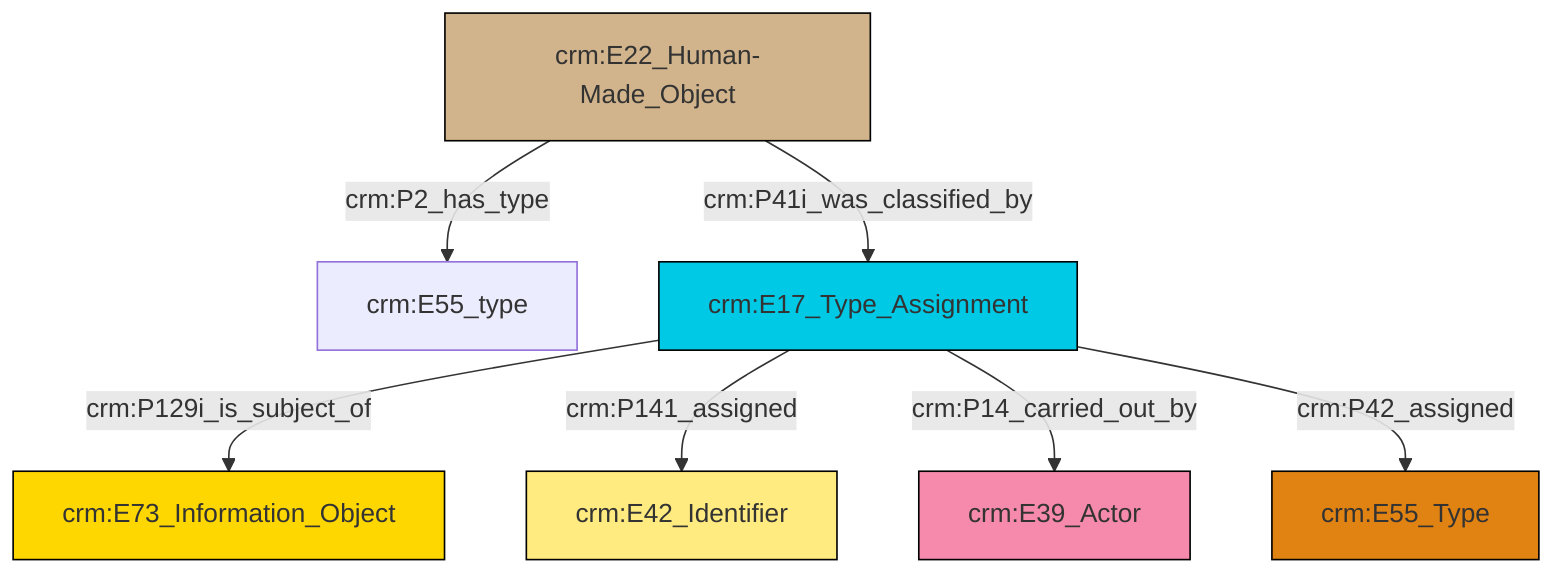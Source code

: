 graph TD
classDef Literal fill:#f2f2f2,stroke:#000000;
classDef CRM_Entity fill:#FFFFFF,stroke:#000000;
classDef Temporal_Entity fill:#00C9E6, stroke:#000000;
classDef Type fill:#E18312, stroke:#000000;
classDef Time-Span fill:#2C9C91, stroke:#000000;
classDef Appellation fill:#FFEB7F, stroke:#000000;
classDef Place fill:#008836, stroke:#000000;
classDef Persistent_Item fill:#B266B2, stroke:#000000;
classDef Conceptual_Object fill:#FFD700, stroke:#000000;
classDef Physical_Thing fill:#D2B48C, stroke:#000000;
classDef Actor fill:#f58aad, stroke:#000000;
classDef PC_Classes fill:#4ce600, stroke:#000000;
classDef Multi fill:#cccccc,stroke:#000000;

6["crm:E22_Human-Made_Object"]:::Physical_Thing -->|crm:P41i_was_classified_by| 7["crm:E17_Type_Assignment"]:::Temporal_Entity
6["crm:E22_Human-Made_Object"]:::Physical_Thing -->|crm:P2_has_type| 4["crm:E55_type"]:::Default
7["crm:E17_Type_Assignment"]:::Temporal_Entity -->|crm:P129i_is_subject_of| 0["crm:E73_Information_Object"]:::Conceptual_Object
7["crm:E17_Type_Assignment"]:::Temporal_Entity -->|crm:P141_assigned| 12["crm:E42_Identifier"]:::Appellation
7["crm:E17_Type_Assignment"]:::Temporal_Entity -->|crm:P14_carried_out_by| 8["crm:E39_Actor"]:::Actor
7["crm:E17_Type_Assignment"]:::Temporal_Entity -->|crm:P42_assigned| 2["crm:E55_Type"]:::Type